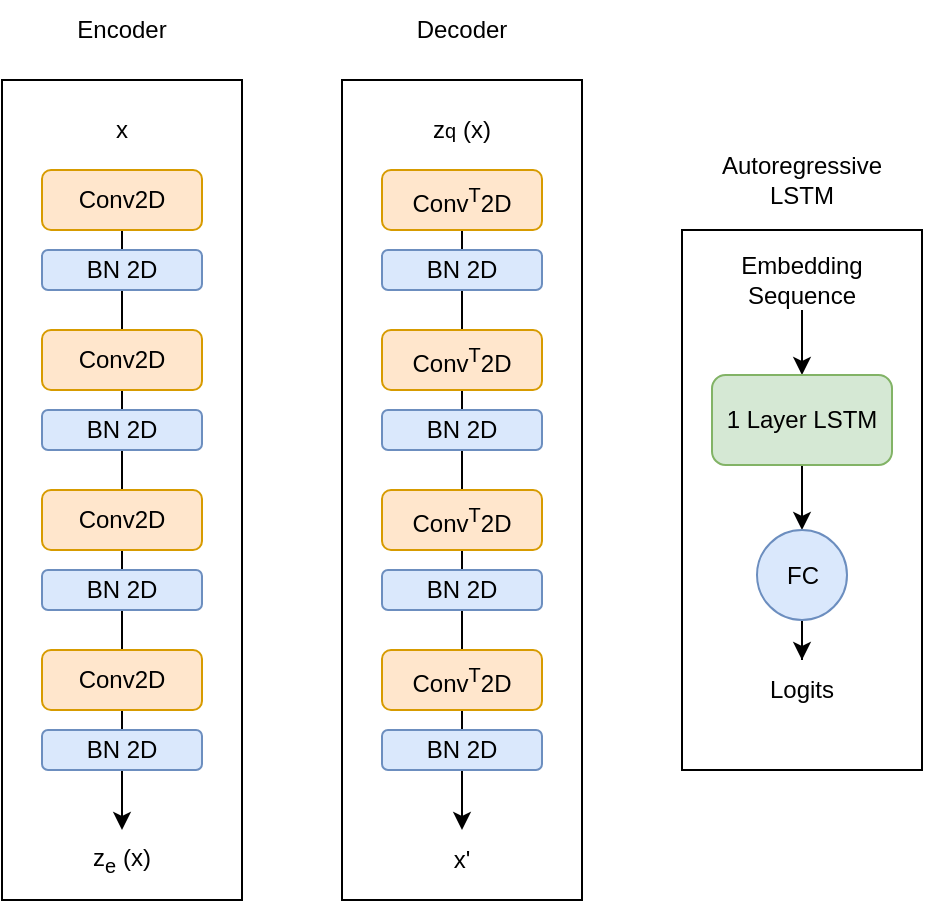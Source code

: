 <mxfile version="22.1.7" type="device">
  <diagram name="Page-1" id="6hQl5Ro1V_TUqicZKnht">
    <mxGraphModel dx="1026" dy="655" grid="1" gridSize="10" guides="1" tooltips="1" connect="1" arrows="1" fold="1" page="1" pageScale="1" pageWidth="850" pageHeight="1100" math="0" shadow="0">
      <root>
        <mxCell id="0" />
        <mxCell id="1" parent="0" />
        <mxCell id="30Zy7DgHoPScFOFTuahQ-1" value="" style="rounded=0;whiteSpace=wrap;html=1;" vertex="1" parent="1">
          <mxGeometry x="120" y="130" width="120" height="410" as="geometry" />
        </mxCell>
        <mxCell id="30Zy7DgHoPScFOFTuahQ-32" style="edgeStyle=orthogonalEdgeStyle;rounded=0;orthogonalLoop=1;jettySize=auto;html=1;exitX=0.5;exitY=1;exitDx=0;exitDy=0;entryX=0.5;entryY=0;entryDx=0;entryDy=0;" edge="1" parent="1" source="30Zy7DgHoPScFOFTuahQ-2" target="30Zy7DgHoPScFOFTuahQ-24">
          <mxGeometry relative="1" as="geometry" />
        </mxCell>
        <mxCell id="30Zy7DgHoPScFOFTuahQ-2" value="Conv2D" style="rounded=1;whiteSpace=wrap;html=1;fillColor=#ffe6cc;strokeColor=#d79b00;" vertex="1" parent="1">
          <mxGeometry x="140" y="175" width="80" height="30" as="geometry" />
        </mxCell>
        <mxCell id="30Zy7DgHoPScFOFTuahQ-5" value="BN 2D" style="rounded=1;whiteSpace=wrap;html=1;fillColor=#dae8fc;strokeColor=#6c8ebf;" vertex="1" parent="1">
          <mxGeometry x="140" y="215" width="80" height="20" as="geometry" />
        </mxCell>
        <mxCell id="30Zy7DgHoPScFOFTuahQ-11" value="Conv2D" style="rounded=1;whiteSpace=wrap;html=1;fillColor=#ffe6cc;strokeColor=#d79b00;" vertex="1" parent="1">
          <mxGeometry x="140" y="255" width="80" height="30" as="geometry" />
        </mxCell>
        <mxCell id="30Zy7DgHoPScFOFTuahQ-12" value="BN 2D" style="rounded=1;whiteSpace=wrap;html=1;fillColor=#dae8fc;strokeColor=#6c8ebf;" vertex="1" parent="1">
          <mxGeometry x="140" y="295" width="80" height="20" as="geometry" />
        </mxCell>
        <mxCell id="30Zy7DgHoPScFOFTuahQ-14" value="Conv2D" style="rounded=1;whiteSpace=wrap;html=1;fillColor=#ffe6cc;strokeColor=#d79b00;" vertex="1" parent="1">
          <mxGeometry x="140" y="335" width="80" height="30" as="geometry" />
        </mxCell>
        <mxCell id="30Zy7DgHoPScFOFTuahQ-15" value="BN 2D" style="rounded=1;whiteSpace=wrap;html=1;fillColor=#dae8fc;strokeColor=#6c8ebf;" vertex="1" parent="1">
          <mxGeometry x="140" y="375" width="80" height="20" as="geometry" />
        </mxCell>
        <mxCell id="30Zy7DgHoPScFOFTuahQ-17" value="Conv2D" style="rounded=1;whiteSpace=wrap;html=1;fillColor=#ffe6cc;strokeColor=#d79b00;" vertex="1" parent="1">
          <mxGeometry x="140" y="415" width="80" height="30" as="geometry" />
        </mxCell>
        <mxCell id="30Zy7DgHoPScFOFTuahQ-18" value="BN 2D" style="rounded=1;whiteSpace=wrap;html=1;fillColor=#dae8fc;strokeColor=#6c8ebf;" vertex="1" parent="1">
          <mxGeometry x="140" y="455" width="80" height="20" as="geometry" />
        </mxCell>
        <mxCell id="30Zy7DgHoPScFOFTuahQ-24" value="z&lt;sub&gt;e&lt;/sub&gt;&amp;nbsp;(x)" style="text;html=1;strokeColor=none;fillColor=none;align=center;verticalAlign=middle;whiteSpace=wrap;rounded=0;" vertex="1" parent="1">
          <mxGeometry x="150" y="505" width="60" height="30" as="geometry" />
        </mxCell>
        <mxCell id="30Zy7DgHoPScFOFTuahQ-25" value="x" style="text;html=1;strokeColor=none;fillColor=none;align=center;verticalAlign=middle;whiteSpace=wrap;rounded=0;" vertex="1" parent="1">
          <mxGeometry x="150" y="145" width="60" height="20" as="geometry" />
        </mxCell>
        <mxCell id="30Zy7DgHoPScFOFTuahQ-33" value="Encoder" style="text;html=1;strokeColor=none;fillColor=none;align=center;verticalAlign=middle;whiteSpace=wrap;rounded=0;" vertex="1" parent="1">
          <mxGeometry x="150" y="90" width="60" height="30" as="geometry" />
        </mxCell>
        <mxCell id="30Zy7DgHoPScFOFTuahQ-34" value="" style="rounded=0;whiteSpace=wrap;html=1;" vertex="1" parent="1">
          <mxGeometry x="290" y="130" width="120" height="410" as="geometry" />
        </mxCell>
        <mxCell id="30Zy7DgHoPScFOFTuahQ-35" style="edgeStyle=orthogonalEdgeStyle;rounded=0;orthogonalLoop=1;jettySize=auto;html=1;exitX=0.5;exitY=1;exitDx=0;exitDy=0;entryX=0.5;entryY=0;entryDx=0;entryDy=0;" edge="1" parent="1" source="30Zy7DgHoPScFOFTuahQ-36" target="30Zy7DgHoPScFOFTuahQ-44">
          <mxGeometry relative="1" as="geometry" />
        </mxCell>
        <mxCell id="30Zy7DgHoPScFOFTuahQ-36" value="Conv&lt;sup&gt;T&lt;/sup&gt;2D" style="rounded=1;whiteSpace=wrap;html=1;fillColor=#ffe6cc;strokeColor=#d79b00;" vertex="1" parent="1">
          <mxGeometry x="310" y="175" width="80" height="30" as="geometry" />
        </mxCell>
        <mxCell id="30Zy7DgHoPScFOFTuahQ-37" value="BN 2D" style="rounded=1;whiteSpace=wrap;html=1;fillColor=#dae8fc;strokeColor=#6c8ebf;" vertex="1" parent="1">
          <mxGeometry x="310" y="215" width="80" height="20" as="geometry" />
        </mxCell>
        <mxCell id="30Zy7DgHoPScFOFTuahQ-38" value="Conv&lt;sup&gt;T&lt;/sup&gt;2D" style="rounded=1;whiteSpace=wrap;html=1;fillColor=#ffe6cc;strokeColor=#d79b00;" vertex="1" parent="1">
          <mxGeometry x="310" y="255" width="80" height="30" as="geometry" />
        </mxCell>
        <mxCell id="30Zy7DgHoPScFOFTuahQ-39" value="BN 2D" style="rounded=1;whiteSpace=wrap;html=1;fillColor=#dae8fc;strokeColor=#6c8ebf;" vertex="1" parent="1">
          <mxGeometry x="310" y="295" width="80" height="20" as="geometry" />
        </mxCell>
        <mxCell id="30Zy7DgHoPScFOFTuahQ-40" value="Conv&lt;sup&gt;T&lt;/sup&gt;2D" style="rounded=1;whiteSpace=wrap;html=1;fillColor=#ffe6cc;strokeColor=#d79b00;" vertex="1" parent="1">
          <mxGeometry x="310" y="335" width="80" height="30" as="geometry" />
        </mxCell>
        <mxCell id="30Zy7DgHoPScFOFTuahQ-41" value="BN 2D" style="rounded=1;whiteSpace=wrap;html=1;fillColor=#dae8fc;strokeColor=#6c8ebf;" vertex="1" parent="1">
          <mxGeometry x="310" y="375" width="80" height="20" as="geometry" />
        </mxCell>
        <mxCell id="30Zy7DgHoPScFOFTuahQ-42" value="Conv&lt;sup&gt;T&lt;/sup&gt;2D" style="rounded=1;whiteSpace=wrap;html=1;fillColor=#ffe6cc;strokeColor=#d79b00;" vertex="1" parent="1">
          <mxGeometry x="310" y="415" width="80" height="30" as="geometry" />
        </mxCell>
        <mxCell id="30Zy7DgHoPScFOFTuahQ-43" value="BN 2D" style="rounded=1;whiteSpace=wrap;html=1;fillColor=#dae8fc;strokeColor=#6c8ebf;" vertex="1" parent="1">
          <mxGeometry x="310" y="455" width="80" height="20" as="geometry" />
        </mxCell>
        <mxCell id="30Zy7DgHoPScFOFTuahQ-44" value="x&#39;" style="text;html=1;strokeColor=none;fillColor=none;align=center;verticalAlign=middle;whiteSpace=wrap;rounded=0;" vertex="1" parent="1">
          <mxGeometry x="320" y="505" width="60" height="30" as="geometry" />
        </mxCell>
        <mxCell id="30Zy7DgHoPScFOFTuahQ-45" value="z&lt;span style=&quot;font-size: 10px;&quot;&gt;q&lt;/span&gt;&amp;nbsp;(x)" style="text;html=1;strokeColor=none;fillColor=none;align=center;verticalAlign=middle;whiteSpace=wrap;rounded=0;" vertex="1" parent="1">
          <mxGeometry x="320" y="145" width="60" height="20" as="geometry" />
        </mxCell>
        <mxCell id="30Zy7DgHoPScFOFTuahQ-46" value="Decoder" style="text;html=1;strokeColor=none;fillColor=none;align=center;verticalAlign=middle;whiteSpace=wrap;rounded=0;" vertex="1" parent="1">
          <mxGeometry x="320" y="90" width="60" height="30" as="geometry" />
        </mxCell>
        <mxCell id="30Zy7DgHoPScFOFTuahQ-47" value="Autoregressive LSTM" style="text;html=1;strokeColor=none;fillColor=none;align=center;verticalAlign=middle;whiteSpace=wrap;rounded=0;" vertex="1" parent="1">
          <mxGeometry x="490" y="165" width="60" height="30" as="geometry" />
        </mxCell>
        <mxCell id="30Zy7DgHoPScFOFTuahQ-48" value="" style="rounded=0;whiteSpace=wrap;html=1;" vertex="1" parent="1">
          <mxGeometry x="460" y="205" width="120" height="270" as="geometry" />
        </mxCell>
        <mxCell id="30Zy7DgHoPScFOFTuahQ-53" value="" style="edgeStyle=orthogonalEdgeStyle;rounded=0;orthogonalLoop=1;jettySize=auto;html=1;" edge="1" parent="1" source="30Zy7DgHoPScFOFTuahQ-49" target="30Zy7DgHoPScFOFTuahQ-51">
          <mxGeometry relative="1" as="geometry" />
        </mxCell>
        <mxCell id="30Zy7DgHoPScFOFTuahQ-49" value="Embedding Sequence" style="text;html=1;strokeColor=none;fillColor=none;align=center;verticalAlign=middle;whiteSpace=wrap;rounded=0;" vertex="1" parent="1">
          <mxGeometry x="490" y="215" width="60" height="30" as="geometry" />
        </mxCell>
        <mxCell id="30Zy7DgHoPScFOFTuahQ-56" value="" style="edgeStyle=orthogonalEdgeStyle;rounded=0;orthogonalLoop=1;jettySize=auto;html=1;" edge="1" parent="1" source="30Zy7DgHoPScFOFTuahQ-51" target="30Zy7DgHoPScFOFTuahQ-55">
          <mxGeometry relative="1" as="geometry" />
        </mxCell>
        <mxCell id="30Zy7DgHoPScFOFTuahQ-51" value="1 Layer LSTM" style="rounded=1;whiteSpace=wrap;html=1;fillColor=#d5e8d4;strokeColor=#82b366;" vertex="1" parent="1">
          <mxGeometry x="475" y="277.5" width="90" height="45" as="geometry" />
        </mxCell>
        <mxCell id="30Zy7DgHoPScFOFTuahQ-58" value="" style="edgeStyle=orthogonalEdgeStyle;rounded=0;orthogonalLoop=1;jettySize=auto;html=1;" edge="1" parent="1" source="30Zy7DgHoPScFOFTuahQ-55" target="30Zy7DgHoPScFOFTuahQ-57">
          <mxGeometry relative="1" as="geometry" />
        </mxCell>
        <mxCell id="30Zy7DgHoPScFOFTuahQ-55" value="FC" style="ellipse;whiteSpace=wrap;html=1;aspect=fixed;fillColor=#dae8fc;strokeColor=#6c8ebf;" vertex="1" parent="1">
          <mxGeometry x="497.5" y="355" width="45" height="45" as="geometry" />
        </mxCell>
        <mxCell id="30Zy7DgHoPScFOFTuahQ-57" value="Logits" style="text;html=1;strokeColor=none;fillColor=none;align=center;verticalAlign=middle;whiteSpace=wrap;rounded=0;" vertex="1" parent="1">
          <mxGeometry x="490" y="420" width="60" height="30" as="geometry" />
        </mxCell>
      </root>
    </mxGraphModel>
  </diagram>
</mxfile>
